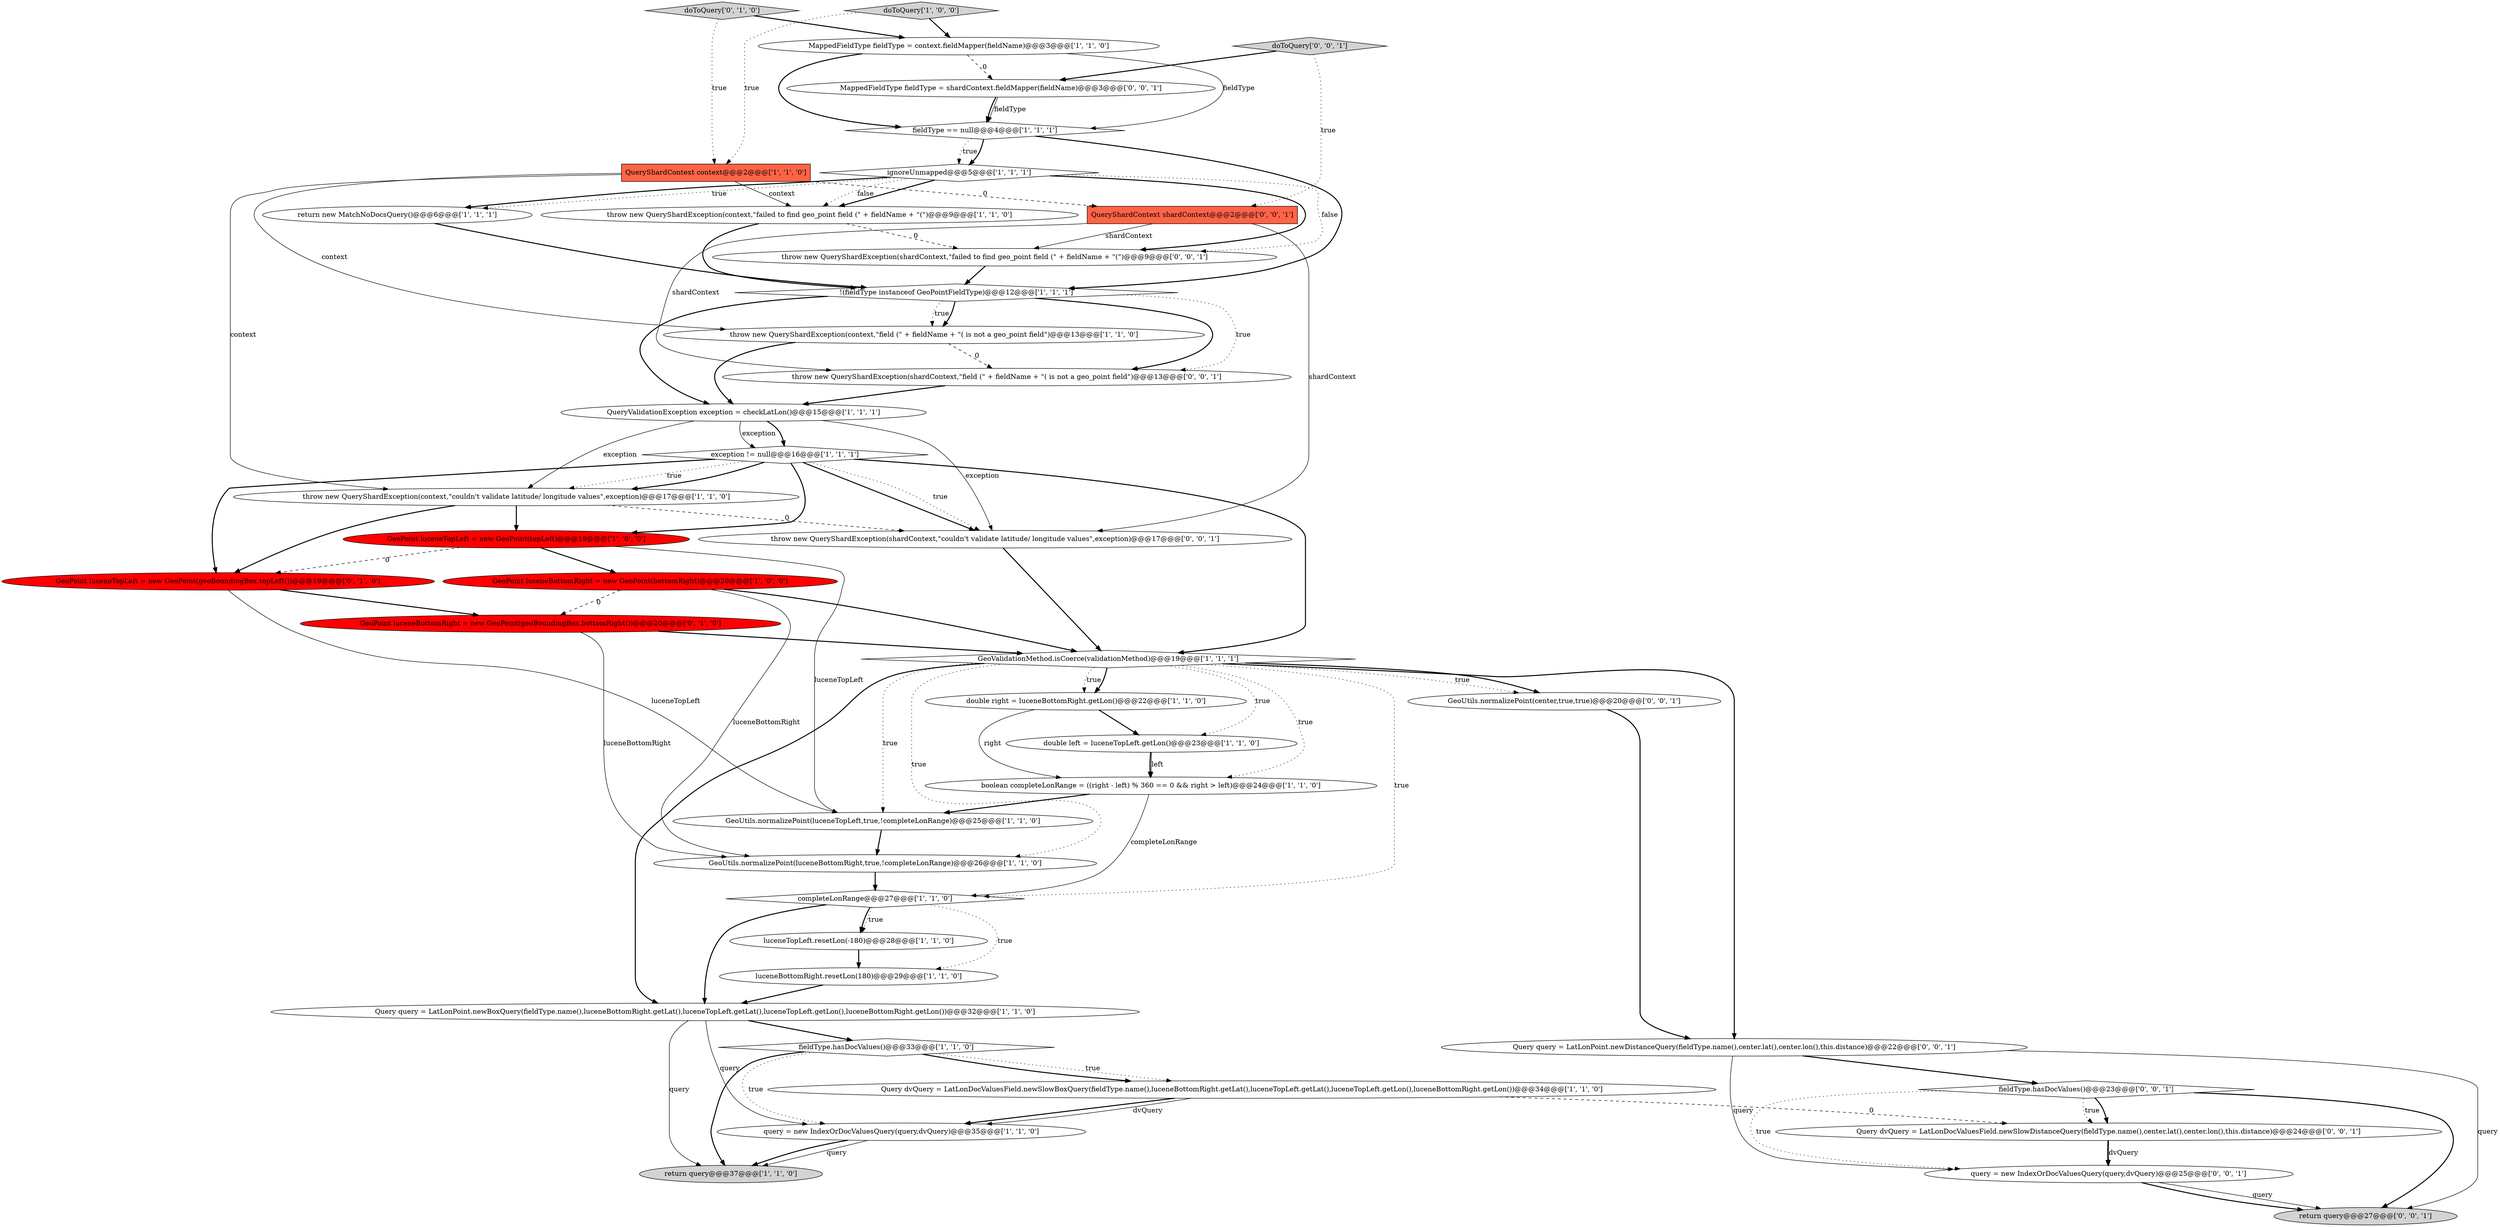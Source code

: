 digraph {
32 [style = filled, label = "doToQuery['0', '0', '1']", fillcolor = lightgray, shape = diamond image = "AAA0AAABBB3BBB"];
1 [style = filled, label = "throw new QueryShardException(context,\"couldn't validate latitude/ longitude values\",exception)@@@17@@@['1', '1', '0']", fillcolor = white, shape = ellipse image = "AAA0AAABBB1BBB"];
36 [style = filled, label = "throw new QueryShardException(shardContext,\"failed to find geo_point field (\" + fieldName + \"(\")@@@9@@@['0', '0', '1']", fillcolor = white, shape = ellipse image = "AAA0AAABBB3BBB"];
21 [style = filled, label = "boolean completeLonRange = ((right - left) % 360 == 0 && right > left)@@@24@@@['1', '1', '0']", fillcolor = white, shape = ellipse image = "AAA0AAABBB1BBB"];
33 [style = filled, label = "query = new IndexOrDocValuesQuery(query,dvQuery)@@@25@@@['0', '0', '1']", fillcolor = white, shape = ellipse image = "AAA0AAABBB3BBB"];
2 [style = filled, label = "return query@@@37@@@['1', '1', '0']", fillcolor = lightgray, shape = ellipse image = "AAA0AAABBB1BBB"];
19 [style = filled, label = "exception != null@@@16@@@['1', '1', '1']", fillcolor = white, shape = diamond image = "AAA0AAABBB1BBB"];
35 [style = filled, label = "throw new QueryShardException(shardContext,\"field (\" + fieldName + \"( is not a geo_point field\")@@@13@@@['0', '0', '1']", fillcolor = white, shape = ellipse image = "AAA0AAABBB3BBB"];
39 [style = filled, label = "throw new QueryShardException(shardContext,\"couldn't validate latitude/ longitude values\",exception)@@@17@@@['0', '0', '1']", fillcolor = white, shape = ellipse image = "AAA0AAABBB3BBB"];
26 [style = filled, label = "completeLonRange@@@27@@@['1', '1', '0']", fillcolor = white, shape = diamond image = "AAA0AAABBB1BBB"];
3 [style = filled, label = "QueryValidationException exception = checkLatLon()@@@15@@@['1', '1', '1']", fillcolor = white, shape = ellipse image = "AAA0AAABBB1BBB"];
27 [style = filled, label = "Query dvQuery = LatLonDocValuesField.newSlowBoxQuery(fieldType.name(),luceneBottomRight.getLat(),luceneTopLeft.getLat(),luceneTopLeft.getLon(),luceneBottomRight.getLon())@@@34@@@['1', '1', '0']", fillcolor = white, shape = ellipse image = "AAA0AAABBB1BBB"];
0 [style = filled, label = "luceneTopLeft.resetLon(-180)@@@28@@@['1', '1', '0']", fillcolor = white, shape = ellipse image = "AAA0AAABBB1BBB"];
29 [style = filled, label = "GeoPoint luceneBottomRight = new GeoPoint(geoBoundingBox.bottomRight())@@@20@@@['0', '1', '0']", fillcolor = red, shape = ellipse image = "AAA1AAABBB2BBB"];
42 [style = filled, label = "Query dvQuery = LatLonDocValuesField.newSlowDistanceQuery(fieldType.name(),center.lat(),center.lon(),this.distance)@@@24@@@['0', '0', '1']", fillcolor = white, shape = ellipse image = "AAA0AAABBB3BBB"];
30 [style = filled, label = "doToQuery['0', '1', '0']", fillcolor = lightgray, shape = diamond image = "AAA0AAABBB2BBB"];
6 [style = filled, label = "GeoValidationMethod.isCoerce(validationMethod)@@@19@@@['1', '1', '1']", fillcolor = white, shape = diamond image = "AAA0AAABBB1BBB"];
15 [style = filled, label = "double left = luceneTopLeft.getLon()@@@23@@@['1', '1', '0']", fillcolor = white, shape = ellipse image = "AAA0AAABBB1BBB"];
41 [style = filled, label = "QueryShardContext shardContext@@@2@@@['0', '0', '1']", fillcolor = tomato, shape = box image = "AAA0AAABBB3BBB"];
24 [style = filled, label = "GeoUtils.normalizePoint(luceneBottomRight,true,!completeLonRange)@@@26@@@['1', '1', '0']", fillcolor = white, shape = ellipse image = "AAA0AAABBB1BBB"];
14 [style = filled, label = "GeoPoint luceneTopLeft = new GeoPoint(topLeft)@@@19@@@['1', '0', '0']", fillcolor = red, shape = ellipse image = "AAA1AAABBB1BBB"];
4 [style = filled, label = "luceneBottomRight.resetLon(180)@@@29@@@['1', '1', '0']", fillcolor = white, shape = ellipse image = "AAA0AAABBB1BBB"];
10 [style = filled, label = "fieldType == null@@@4@@@['1', '1', '1']", fillcolor = white, shape = diamond image = "AAA0AAABBB1BBB"];
7 [style = filled, label = "fieldType.hasDocValues()@@@33@@@['1', '1', '0']", fillcolor = white, shape = diamond image = "AAA0AAABBB1BBB"];
34 [style = filled, label = "fieldType.hasDocValues()@@@23@@@['0', '0', '1']", fillcolor = white, shape = diamond image = "AAA0AAABBB3BBB"];
13 [style = filled, label = "double right = luceneBottomRight.getLon()@@@22@@@['1', '1', '0']", fillcolor = white, shape = ellipse image = "AAA0AAABBB1BBB"];
17 [style = filled, label = "QueryShardContext context@@@2@@@['1', '1', '0']", fillcolor = tomato, shape = box image = "AAA0AAABBB1BBB"];
9 [style = filled, label = "Query query = LatLonPoint.newBoxQuery(fieldType.name(),luceneBottomRight.getLat(),luceneTopLeft.getLat(),luceneTopLeft.getLon(),luceneBottomRight.getLon())@@@32@@@['1', '1', '0']", fillcolor = white, shape = ellipse image = "AAA0AAABBB1BBB"];
23 [style = filled, label = "throw new QueryShardException(context,\"failed to find geo_point field (\" + fieldName + \"(\")@@@9@@@['1', '1', '0']", fillcolor = white, shape = ellipse image = "AAA0AAABBB1BBB"];
31 [style = filled, label = "return query@@@27@@@['0', '0', '1']", fillcolor = lightgray, shape = ellipse image = "AAA0AAABBB3BBB"];
38 [style = filled, label = "Query query = LatLonPoint.newDistanceQuery(fieldType.name(),center.lat(),center.lon(),this.distance)@@@22@@@['0', '0', '1']", fillcolor = white, shape = ellipse image = "AAA0AAABBB3BBB"];
11 [style = filled, label = "GeoPoint luceneBottomRight = new GeoPoint(bottomRight)@@@20@@@['1', '0', '0']", fillcolor = red, shape = ellipse image = "AAA1AAABBB1BBB"];
40 [style = filled, label = "MappedFieldType fieldType = shardContext.fieldMapper(fieldName)@@@3@@@['0', '0', '1']", fillcolor = white, shape = ellipse image = "AAA0AAABBB3BBB"];
28 [style = filled, label = "GeoPoint luceneTopLeft = new GeoPoint(geoBoundingBox.topLeft())@@@19@@@['0', '1', '0']", fillcolor = red, shape = ellipse image = "AAA1AAABBB2BBB"];
20 [style = filled, label = "query = new IndexOrDocValuesQuery(query,dvQuery)@@@35@@@['1', '1', '0']", fillcolor = white, shape = ellipse image = "AAA0AAABBB1BBB"];
22 [style = filled, label = "return new MatchNoDocsQuery()@@@6@@@['1', '1', '1']", fillcolor = white, shape = ellipse image = "AAA0AAABBB1BBB"];
37 [style = filled, label = "GeoUtils.normalizePoint(center,true,true)@@@20@@@['0', '0', '1']", fillcolor = white, shape = ellipse image = "AAA0AAABBB3BBB"];
8 [style = filled, label = "throw new QueryShardException(context,\"field (\" + fieldName + \"( is not a geo_point field\")@@@13@@@['1', '1', '0']", fillcolor = white, shape = ellipse image = "AAA0AAABBB1BBB"];
25 [style = filled, label = "GeoUtils.normalizePoint(luceneTopLeft,true,!completeLonRange)@@@25@@@['1', '1', '0']", fillcolor = white, shape = ellipse image = "AAA0AAABBB1BBB"];
16 [style = filled, label = "MappedFieldType fieldType = context.fieldMapper(fieldName)@@@3@@@['1', '1', '0']", fillcolor = white, shape = ellipse image = "AAA0AAABBB1BBB"];
18 [style = filled, label = "ignoreUnmapped@@@5@@@['1', '1', '1']", fillcolor = white, shape = diamond image = "AAA0AAABBB1BBB"];
12 [style = filled, label = "doToQuery['1', '0', '0']", fillcolor = lightgray, shape = diamond image = "AAA0AAABBB1BBB"];
5 [style = filled, label = "!(fieldType instanceof GeoPointFieldType)@@@12@@@['1', '1', '1']", fillcolor = white, shape = diamond image = "AAA0AAABBB1BBB"];
20->2 [style = solid, label="query"];
5->3 [style = bold, label=""];
41->35 [style = solid, label="shardContext"];
15->21 [style = bold, label=""];
17->8 [style = solid, label="context"];
38->31 [style = solid, label="query"];
8->35 [style = dashed, label="0"];
26->9 [style = bold, label=""];
39->6 [style = bold, label=""];
9->7 [style = bold, label=""];
17->41 [style = dashed, label="0"];
9->2 [style = solid, label="query"];
19->1 [style = bold, label=""];
1->28 [style = bold, label=""];
29->6 [style = bold, label=""];
6->26 [style = dotted, label="true"];
28->25 [style = solid, label="luceneTopLeft"];
18->22 [style = bold, label=""];
3->19 [style = bold, label=""];
37->38 [style = bold, label=""];
7->27 [style = dotted, label="true"];
41->36 [style = solid, label="shardContext"];
33->31 [style = solid, label="query"];
19->28 [style = bold, label=""];
26->4 [style = dotted, label="true"];
14->11 [style = bold, label=""];
6->15 [style = dotted, label="true"];
10->18 [style = dotted, label="true"];
29->24 [style = solid, label="luceneBottomRight"];
12->17 [style = dotted, label="true"];
6->13 [style = dotted, label="true"];
19->39 [style = bold, label=""];
6->37 [style = dotted, label="true"];
34->31 [style = bold, label=""];
18->36 [style = dotted, label="false"];
34->42 [style = bold, label=""];
13->21 [style = solid, label="right"];
21->25 [style = bold, label=""];
19->6 [style = bold, label=""];
22->5 [style = bold, label=""];
9->20 [style = solid, label="query"];
25->24 [style = bold, label=""];
26->0 [style = bold, label=""];
3->19 [style = solid, label="exception"];
6->38 [style = bold, label=""];
7->2 [style = bold, label=""];
6->25 [style = dotted, label="true"];
13->15 [style = bold, label=""];
5->8 [style = dotted, label="true"];
27->20 [style = bold, label=""];
41->39 [style = solid, label="shardContext"];
16->40 [style = dashed, label="0"];
17->23 [style = solid, label="context"];
4->9 [style = bold, label=""];
10->18 [style = bold, label=""];
28->29 [style = bold, label=""];
19->1 [style = dotted, label="true"];
6->24 [style = dotted, label="true"];
1->39 [style = dashed, label="0"];
15->21 [style = solid, label="left"];
38->33 [style = solid, label="query"];
18->23 [style = bold, label=""];
23->5 [style = bold, label=""];
35->3 [style = bold, label=""];
14->28 [style = dashed, label="0"];
27->20 [style = solid, label="dvQuery"];
8->3 [style = bold, label=""];
11->24 [style = solid, label="luceneBottomRight"];
27->42 [style = dashed, label="0"];
40->10 [style = solid, label="fieldType"];
6->37 [style = bold, label=""];
24->26 [style = bold, label=""];
5->35 [style = dotted, label="true"];
10->5 [style = bold, label=""];
19->14 [style = bold, label=""];
6->13 [style = bold, label=""];
32->40 [style = bold, label=""];
34->33 [style = dotted, label="true"];
38->34 [style = bold, label=""];
36->5 [style = bold, label=""];
19->39 [style = dotted, label="true"];
30->17 [style = dotted, label="true"];
6->21 [style = dotted, label="true"];
5->35 [style = bold, label=""];
18->22 [style = dotted, label="true"];
40->10 [style = bold, label=""];
18->23 [style = dotted, label="false"];
5->8 [style = bold, label=""];
42->33 [style = solid, label="dvQuery"];
32->41 [style = dotted, label="true"];
16->10 [style = bold, label=""];
11->6 [style = bold, label=""];
3->1 [style = solid, label="exception"];
11->29 [style = dashed, label="0"];
42->33 [style = bold, label=""];
14->25 [style = solid, label="luceneTopLeft"];
18->36 [style = bold, label=""];
12->16 [style = bold, label=""];
7->20 [style = dotted, label="true"];
20->2 [style = bold, label=""];
21->26 [style = solid, label="completeLonRange"];
23->36 [style = dashed, label="0"];
34->42 [style = dotted, label="true"];
16->10 [style = solid, label="fieldType"];
17->1 [style = solid, label="context"];
0->4 [style = bold, label=""];
7->27 [style = bold, label=""];
33->31 [style = bold, label=""];
1->14 [style = bold, label=""];
6->9 [style = bold, label=""];
30->16 [style = bold, label=""];
3->39 [style = solid, label="exception"];
26->0 [style = dotted, label="true"];
}
